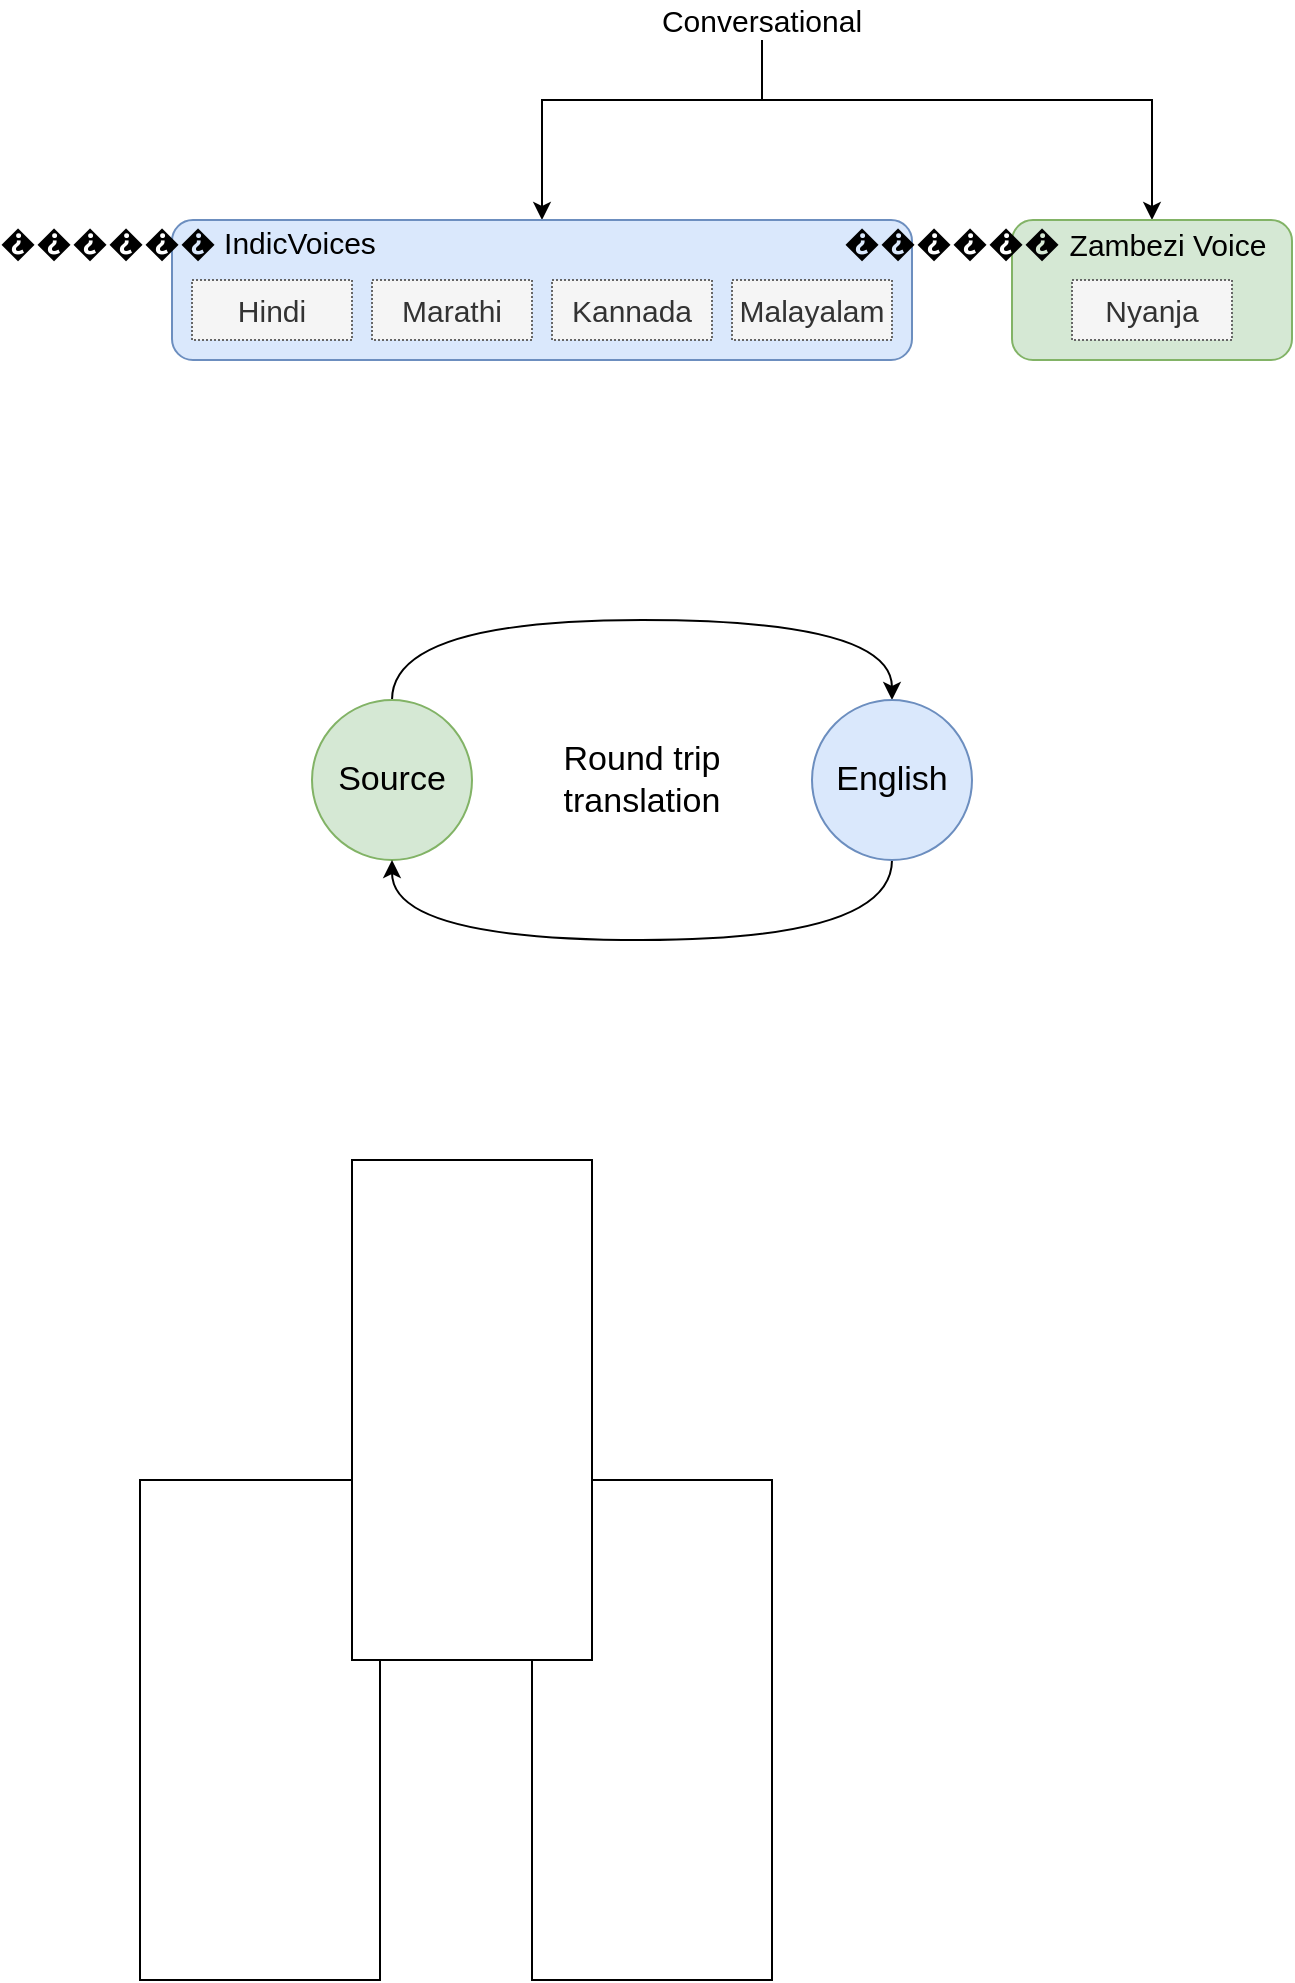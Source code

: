 <mxfile version="26.1.1">
  <diagram name="Page-1" id="EmcsTvVmywNvnYIFfBjM">
    <mxGraphModel dx="989" dy="509" grid="1" gridSize="10" guides="1" tooltips="1" connect="1" arrows="1" fold="1" page="1" pageScale="1" pageWidth="827" pageHeight="1169" math="0" shadow="0">
      <root>
        <mxCell id="0" />
        <mxCell id="1" parent="0" />
        <mxCell id="ter3iLFPMXUipGYogXyh-16" value="" style="edgeStyle=orthogonalEdgeStyle;rounded=0;orthogonalLoop=1;jettySize=auto;entryX=0.5;entryY=0;entryDx=0;entryDy=0;shadow=0;textShadow=0;labelBorderColor=none;fontFamily=Helvetica;movable=1;resizable=1;rotatable=1;deletable=1;editable=1;locked=0;connectable=1;fontSize=15;" parent="1" source="ter3iLFPMXUipGYogXyh-1" target="ter3iLFPMXUipGYogXyh-3" edge="1">
          <mxGeometry relative="1" as="geometry">
            <mxPoint x="400" y="190" as="targetPoint" />
            <Array as="points">
              <mxPoint x="465" y="150" />
              <mxPoint x="355" y="150" />
            </Array>
          </mxGeometry>
        </mxCell>
        <mxCell id="ter3iLFPMXUipGYogXyh-25" style="edgeStyle=orthogonalEdgeStyle;rounded=0;orthogonalLoop=1;jettySize=auto;html=1;exitX=0.5;exitY=1;exitDx=0;exitDy=0;entryX=0.5;entryY=0;entryDx=0;entryDy=0;" parent="1" source="ter3iLFPMXUipGYogXyh-1" target="ter3iLFPMXUipGYogXyh-13" edge="1">
          <mxGeometry relative="1" as="geometry">
            <Array as="points">
              <mxPoint x="465" y="150" />
              <mxPoint x="660" y="150" />
            </Array>
          </mxGeometry>
        </mxCell>
        <mxCell id="ter3iLFPMXUipGYogXyh-1" value="Conversational" style="text;align=center;verticalAlign=middle;whiteSpace=wrap;rounded=0;shadow=0;glass=0;textShadow=0;labelBorderColor=none;fontFamily=Helvetica;movable=1;resizable=1;rotatable=1;deletable=1;editable=1;locked=0;connectable=1;fontSize=15;" parent="1" vertex="1">
          <mxGeometry x="400" y="100" width="130" height="20" as="geometry" />
        </mxCell>
        <mxCell id="ter3iLFPMXUipGYogXyh-3" value="" style="rounded=1;whiteSpace=wrap;fillColor=#dae8fc;strokeColor=#6c8ebf;shadow=0;textShadow=0;labelBorderColor=none;fontFamily=Helvetica;movable=1;resizable=1;rotatable=1;deletable=1;editable=1;locked=0;connectable=1;fontSize=15;" parent="1" vertex="1">
          <mxGeometry x="170" y="210" width="370" height="70" as="geometry" />
        </mxCell>
        <mxCell id="ter3iLFPMXUipGYogXyh-4" value="Hindi" style="rounded=0;whiteSpace=wrap;fillColor=#f5f5f5;fontColor=#333333;strokeColor=#666666;dashed=1;dashPattern=1 1;shadow=0;textShadow=0;labelBorderColor=none;fontFamily=Helvetica;movable=1;resizable=1;rotatable=1;deletable=1;editable=1;locked=0;connectable=1;fontSize=15;" parent="1" vertex="1">
          <mxGeometry x="180" y="240" width="80" height="30" as="geometry" />
        </mxCell>
        <mxCell id="ter3iLFPMXUipGYogXyh-5" value="Marathi" style="rounded=0;whiteSpace=wrap;fillColor=#f5f5f5;fontColor=#333333;strokeColor=#666666;dashed=1;dashPattern=1 1;shadow=0;textShadow=0;labelBorderColor=none;fontFamily=Helvetica;movable=1;resizable=1;rotatable=1;deletable=1;editable=1;locked=0;connectable=1;fontSize=15;" parent="1" vertex="1">
          <mxGeometry x="270" y="240" width="80" height="30" as="geometry" />
        </mxCell>
        <mxCell id="ter3iLFPMXUipGYogXyh-6" value="Kannada" style="rounded=0;whiteSpace=wrap;fillColor=#f5f5f5;fontColor=#333333;strokeColor=#666666;dashed=1;dashPattern=1 1;shadow=0;textShadow=0;labelBorderColor=none;fontFamily=Helvetica;movable=1;resizable=1;rotatable=1;deletable=1;editable=1;locked=0;connectable=1;fontSize=15;" parent="1" vertex="1">
          <mxGeometry x="360" y="240" width="80" height="30" as="geometry" />
        </mxCell>
        <mxCell id="ter3iLFPMXUipGYogXyh-7" value="Malayalam" style="rounded=0;whiteSpace=wrap;fillColor=#f5f5f5;fontColor=#333333;strokeColor=#666666;dashed=1;dashPattern=1 1;shadow=0;textShadow=0;labelBorderColor=none;fontFamily=Helvetica;movable=1;resizable=1;rotatable=1;deletable=1;editable=1;locked=0;connectable=1;fontSize=15;" parent="1" vertex="1">
          <mxGeometry x="450" y="240" width="80" height="30" as="geometry" />
        </mxCell>
        <mxCell id="ter3iLFPMXUipGYogXyh-8" value="IndicVoices" style="text;align=center;verticalAlign=middle;whiteSpace=wrap;rounded=0;shadow=0;textShadow=0;labelBorderColor=none;fontFamily=Helvetica;movable=1;resizable=1;rotatable=1;deletable=1;editable=1;locked=0;connectable=1;fontSize=15;" parent="1" vertex="1">
          <mxGeometry x="194" y="211" width="80" height="20" as="geometry" />
        </mxCell>
        <mxCell id="ter3iLFPMXUipGYogXyh-13" value="" style="rounded=1;whiteSpace=wrap;fillColor=#d5e8d4;strokeColor=#82b366;shadow=0;glass=0;textShadow=0;labelBorderColor=none;fontFamily=Helvetica;movable=1;resizable=1;rotatable=1;deletable=1;editable=1;locked=0;connectable=1;fontSize=15;" parent="1" vertex="1">
          <mxGeometry x="590" y="210" width="140" height="70" as="geometry" />
        </mxCell>
        <mxCell id="ter3iLFPMXUipGYogXyh-14" value="Zambezi Voice" style="text;align=center;verticalAlign=middle;whiteSpace=wrap;rounded=0;shadow=0;textShadow=0;labelBorderColor=none;fontFamily=Helvetica;movable=1;resizable=1;rotatable=1;deletable=1;editable=1;locked=0;connectable=1;fontSize=15;" parent="1" vertex="1">
          <mxGeometry x="616" y="211" width="104" height="22" as="geometry" />
        </mxCell>
        <mxCell id="ter3iLFPMXUipGYogXyh-15" value="Nyanja" style="rounded=0;whiteSpace=wrap;fillColor=#f5f5f5;fontColor=#333333;strokeColor=#666666;dashed=1;dashPattern=1 1;shadow=0;textShadow=0;labelBorderColor=none;fontFamily=Helvetica;movable=1;resizable=1;rotatable=1;deletable=1;editable=1;locked=0;connectable=1;fontSize=15;" parent="1" vertex="1">
          <mxGeometry x="620" y="240" width="80" height="30" as="geometry" />
        </mxCell>
        <mxCell id="ter3iLFPMXUipGYogXyh-20" value="������" style="text;whiteSpace=wrap;fontSize=18;rotation=-180;shadow=0;sketch=1;curveFitting=1;jiggle=2;textShadow=0;labelBorderColor=none;fontFamily=Helvetica;movable=1;resizable=1;rotatable=1;deletable=1;editable=1;locked=0;connectable=1;" parent="1" vertex="1">
          <mxGeometry x="164" y="220" width="30" height="20" as="geometry" />
        </mxCell>
        <mxCell id="ter3iLFPMXUipGYogXyh-22" value="������" style="text;whiteSpace=wrap;fontSize=18;rotation=-180;shadow=0;textShadow=0;labelBorderColor=none;fontFamily=Helvetica;movable=1;resizable=1;rotatable=1;deletable=1;editable=1;locked=0;connectable=1;" parent="1" vertex="1">
          <mxGeometry x="586" y="220" width="30" height="20" as="geometry" />
        </mxCell>
        <mxCell id="tyUNgMNIcOxuQlKJtQH4-1" value="" style="rounded=0;whiteSpace=wrap;html=1;" vertex="1" parent="1">
          <mxGeometry x="154" y="840" width="120" height="250" as="geometry" />
        </mxCell>
        <mxCell id="tyUNgMNIcOxuQlKJtQH4-2" value="" style="rounded=0;whiteSpace=wrap;html=1;" vertex="1" parent="1">
          <mxGeometry x="350" y="840" width="120" height="250" as="geometry" />
        </mxCell>
        <mxCell id="tyUNgMNIcOxuQlKJtQH4-3" value="" style="rounded=0;whiteSpace=wrap;html=1;" vertex="1" parent="1">
          <mxGeometry x="260" y="680" width="120" height="250" as="geometry" />
        </mxCell>
        <mxCell id="tyUNgMNIcOxuQlKJtQH4-13" style="edgeStyle=orthogonalEdgeStyle;rounded=0;orthogonalLoop=1;jettySize=auto;html=1;entryX=0.5;entryY=0;entryDx=0;entryDy=0;curved=1;targetPerimeterSpacing=0;endSize=6;shadow=0;flowAnimation=0;fontSize=17;" edge="1" parent="1" source="tyUNgMNIcOxuQlKJtQH4-4" target="tyUNgMNIcOxuQlKJtQH4-5">
          <mxGeometry relative="1" as="geometry">
            <Array as="points">
              <mxPoint x="280" y="410" />
              <mxPoint x="530" y="410" />
            </Array>
          </mxGeometry>
        </mxCell>
        <mxCell id="tyUNgMNIcOxuQlKJtQH4-4" value="Source" style="ellipse;whiteSpace=wrap;html=1;aspect=fixed;fillColor=#d5e8d4;strokeColor=#82b366;fontSize=17;" vertex="1" parent="1">
          <mxGeometry x="240" y="450" width="80" height="80" as="geometry" />
        </mxCell>
        <mxCell id="tyUNgMNIcOxuQlKJtQH4-14" style="edgeStyle=orthogonalEdgeStyle;rounded=0;orthogonalLoop=1;jettySize=auto;html=1;entryX=0.5;entryY=1;entryDx=0;entryDy=0;curved=1;fontSize=17;" edge="1" parent="1" source="tyUNgMNIcOxuQlKJtQH4-5" target="tyUNgMNIcOxuQlKJtQH4-4">
          <mxGeometry relative="1" as="geometry">
            <Array as="points">
              <mxPoint x="530" y="570" />
              <mxPoint x="280" y="570" />
            </Array>
          </mxGeometry>
        </mxCell>
        <mxCell id="tyUNgMNIcOxuQlKJtQH4-5" value="English" style="ellipse;whiteSpace=wrap;html=1;aspect=fixed;fillColor=#dae8fc;strokeColor=#6c8ebf;fontSize=17;" vertex="1" parent="1">
          <mxGeometry x="490" y="450" width="80" height="80" as="geometry" />
        </mxCell>
        <mxCell id="tyUNgMNIcOxuQlKJtQH4-15" value="Round trip translation" style="text;html=1;align=center;verticalAlign=middle;whiteSpace=wrap;rounded=0;fontSize=17;" vertex="1" parent="1">
          <mxGeometry x="330" y="475" width="150" height="30" as="geometry" />
        </mxCell>
      </root>
    </mxGraphModel>
  </diagram>
</mxfile>
